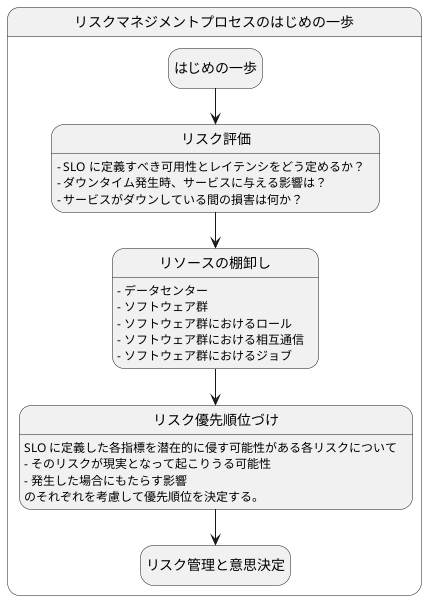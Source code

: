 @startuml
hide empty description

state リスクマネジメントプロセスのはじめの一歩 {
  はじめの一歩 --> リスク評価
  リスク評価 --> リソースの棚卸し
  リソースの棚卸し --> リスク優先順位づけ
  リスク優先順位づけ --> リスク管理と意思決定
}

リスク評価 : - SLO に定義すべき可用性とレイテンシをどう定めるか？
リスク評価 : - ダウンタイム発生時、サービスに与える影響は？
リスク評価 : - サービスがダウンしている間の損害は何か？

リソースの棚卸し : - データセンター
リソースの棚卸し : - ソフトウェア群
リソースの棚卸し : - ソフトウェア群におけるロール
リソースの棚卸し : - ソフトウェア群における相互通信
リソースの棚卸し : - ソフトウェア群におけるジョブ

リスク優先順位づけ : SLO に定義した各指標を潜在的に侵す可能性がある各リスクについて
リスク優先順位づけ : - そのリスクが現実となって起こりうる可能性
リスク優先順位づけ : - 発生した場合にもたらす影響
リスク優先順位づけ : のそれぞれを考慮して優先順位を決定する。

@enduml
